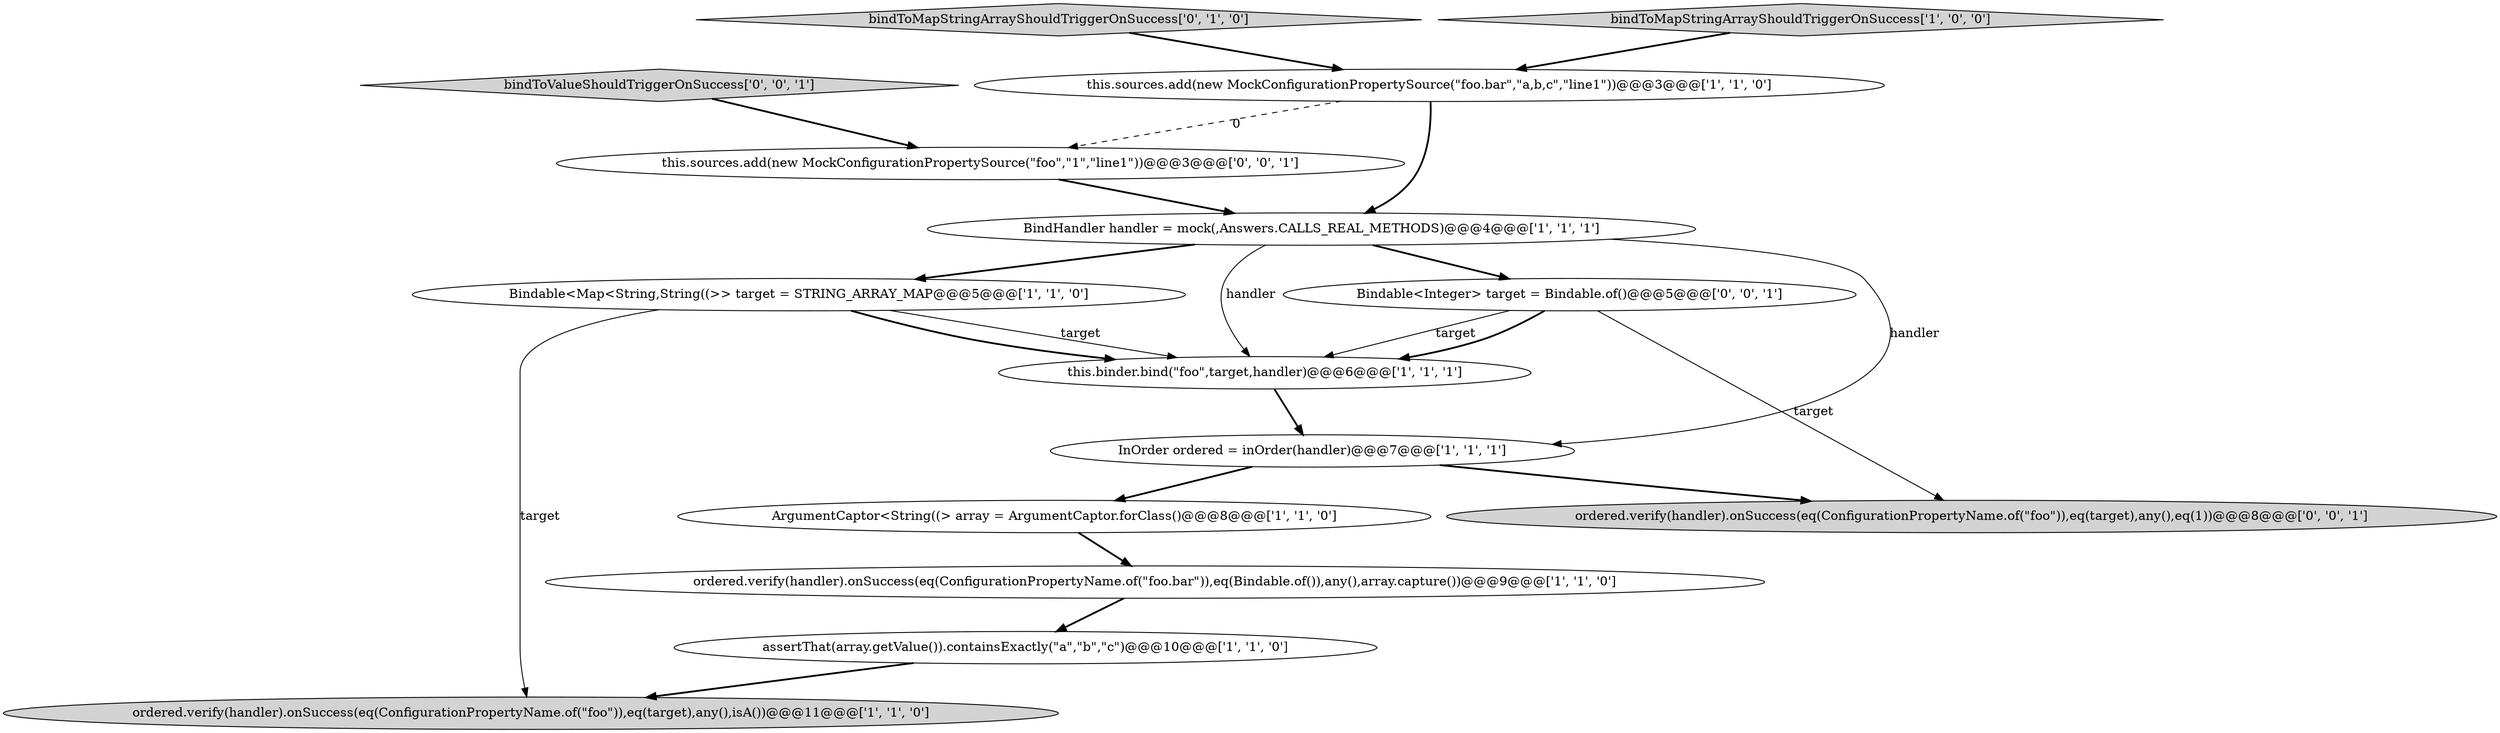 digraph {
9 [style = filled, label = "ordered.verify(handler).onSuccess(eq(ConfigurationPropertyName.of(\"foo\")),eq(target),any(),isA())@@@11@@@['1', '1', '0']", fillcolor = lightgray, shape = ellipse image = "AAA0AAABBB1BBB"];
10 [style = filled, label = "bindToMapStringArrayShouldTriggerOnSuccess['0', '1', '0']", fillcolor = lightgray, shape = diamond image = "AAA0AAABBB2BBB"];
3 [style = filled, label = "ordered.verify(handler).onSuccess(eq(ConfigurationPropertyName.of(\"foo.bar\")),eq(Bindable.of()),any(),array.capture())@@@9@@@['1', '1', '0']", fillcolor = white, shape = ellipse image = "AAA0AAABBB1BBB"];
1 [style = filled, label = "ArgumentCaptor<String((> array = ArgumentCaptor.forClass()@@@8@@@['1', '1', '0']", fillcolor = white, shape = ellipse image = "AAA0AAABBB1BBB"];
2 [style = filled, label = "Bindable<Map<String,String((>> target = STRING_ARRAY_MAP@@@5@@@['1', '1', '0']", fillcolor = white, shape = ellipse image = "AAA0AAABBB1BBB"];
6 [style = filled, label = "this.binder.bind(\"foo\",target,handler)@@@6@@@['1', '1', '1']", fillcolor = white, shape = ellipse image = "AAA0AAABBB1BBB"];
7 [style = filled, label = "this.sources.add(new MockConfigurationPropertySource(\"foo.bar\",\"a,b,c\",\"line1\"))@@@3@@@['1', '1', '0']", fillcolor = white, shape = ellipse image = "AAA0AAABBB1BBB"];
12 [style = filled, label = "bindToValueShouldTriggerOnSuccess['0', '0', '1']", fillcolor = lightgray, shape = diamond image = "AAA0AAABBB3BBB"];
13 [style = filled, label = "ordered.verify(handler).onSuccess(eq(ConfigurationPropertyName.of(\"foo\")),eq(target),any(),eq(1))@@@8@@@['0', '0', '1']", fillcolor = lightgray, shape = ellipse image = "AAA0AAABBB3BBB"];
14 [style = filled, label = "Bindable<Integer> target = Bindable.of()@@@5@@@['0', '0', '1']", fillcolor = white, shape = ellipse image = "AAA0AAABBB3BBB"];
8 [style = filled, label = "InOrder ordered = inOrder(handler)@@@7@@@['1', '1', '1']", fillcolor = white, shape = ellipse image = "AAA0AAABBB1BBB"];
5 [style = filled, label = "assertThat(array.getValue()).containsExactly(\"a\",\"b\",\"c\")@@@10@@@['1', '1', '0']", fillcolor = white, shape = ellipse image = "AAA0AAABBB1BBB"];
0 [style = filled, label = "BindHandler handler = mock(,Answers.CALLS_REAL_METHODS)@@@4@@@['1', '1', '1']", fillcolor = white, shape = ellipse image = "AAA0AAABBB1BBB"];
11 [style = filled, label = "this.sources.add(new MockConfigurationPropertySource(\"foo\",\"1\",\"line1\"))@@@3@@@['0', '0', '1']", fillcolor = white, shape = ellipse image = "AAA0AAABBB3BBB"];
4 [style = filled, label = "bindToMapStringArrayShouldTriggerOnSuccess['1', '0', '0']", fillcolor = lightgray, shape = diamond image = "AAA0AAABBB1BBB"];
0->6 [style = solid, label="handler"];
5->9 [style = bold, label=""];
2->6 [style = bold, label=""];
0->2 [style = bold, label=""];
12->11 [style = bold, label=""];
1->3 [style = bold, label=""];
7->11 [style = dashed, label="0"];
7->0 [style = bold, label=""];
10->7 [style = bold, label=""];
4->7 [style = bold, label=""];
8->1 [style = bold, label=""];
3->5 [style = bold, label=""];
11->0 [style = bold, label=""];
0->14 [style = bold, label=""];
6->8 [style = bold, label=""];
2->9 [style = solid, label="target"];
14->13 [style = solid, label="target"];
2->6 [style = solid, label="target"];
14->6 [style = solid, label="target"];
0->8 [style = solid, label="handler"];
14->6 [style = bold, label=""];
8->13 [style = bold, label=""];
}
